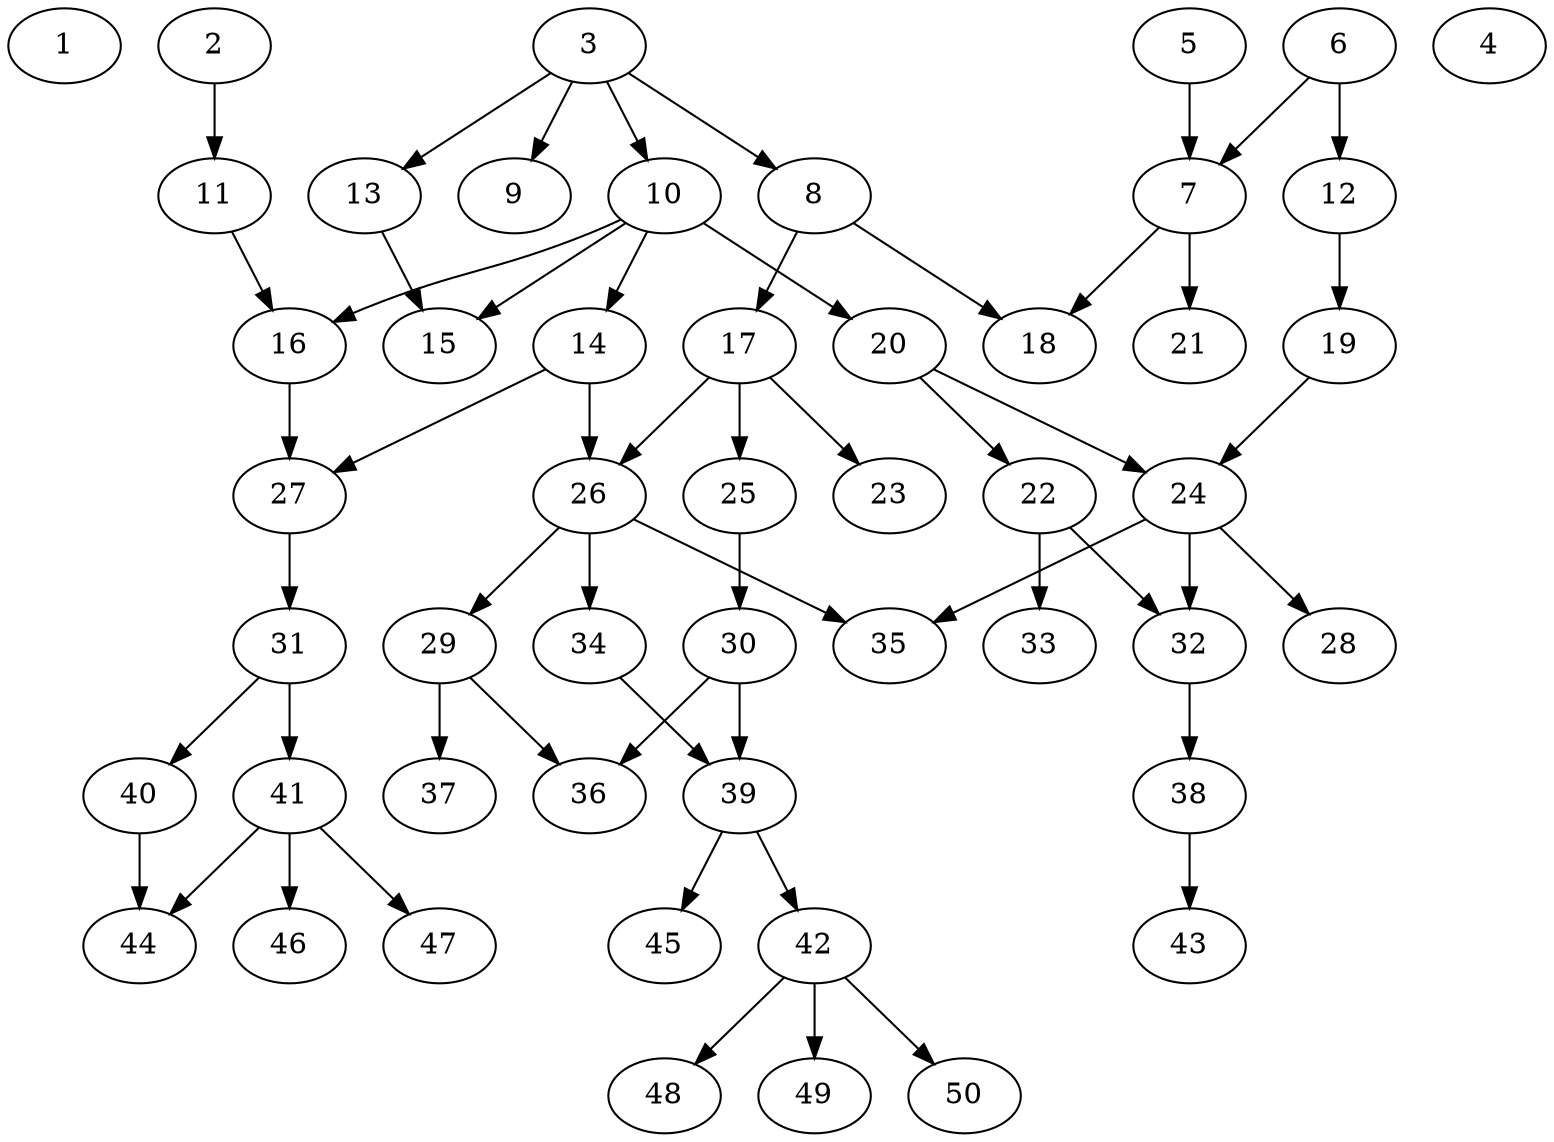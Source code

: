 // DAG automatically generated by daggen at Tue Jul 18 11:30:58 2017
// ./daggen --dot -n 50 --fat 0.5 --regular 0.8 --density 0.2 --jump 1 
digraph G {
  1 [size="28708240908", alpha="0.04"]
  2 [size="2111709802", alpha="0.16"]
  2 -> 11 [size ="33554432"]
  3 [size="19692166075", alpha="0.03"]
  3 -> 8 [size ="838860800"]
  3 -> 9 [size ="838860800"]
  3 -> 10 [size ="838860800"]
  3 -> 13 [size ="838860800"]
  4 [size="544277427252", alpha="0.15"]
  5 [size="4253032936", alpha="0.06"]
  5 -> 7 [size ="134217728"]
  6 [size="907095043984", alpha="0.02"]
  6 -> 7 [size ="838860800"]
  6 -> 12 [size ="838860800"]
  7 [size="28991029248", alpha="0.04"]
  7 -> 18 [size ="75497472"]
  7 -> 21 [size ="75497472"]
  8 [size="582655535020", alpha="0.09"]
  8 -> 17 [size ="536870912"]
  8 -> 18 [size ="536870912"]
  9 [size="125029641709", alpha="0.10"]
  10 [size="68719476736", alpha="0.04"]
  10 -> 14 [size ="134217728"]
  10 -> 15 [size ="134217728"]
  10 -> 16 [size ="134217728"]
  10 -> 20 [size ="134217728"]
  11 [size="76732305744", alpha="0.01"]
  11 -> 16 [size ="134217728"]
  12 [size="754508110357", alpha="0.03"]
  12 -> 19 [size ="679477248"]
  13 [size="1359874840", alpha="0.20"]
  13 -> 15 [size ="33554432"]
  14 [size="1071214703", alpha="0.08"]
  14 -> 26 [size ="75497472"]
  14 -> 27 [size ="75497472"]
  15 [size="549755813888", alpha="0.10"]
  16 [size="37525968158", alpha="0.09"]
  16 -> 27 [size ="33554432"]
  17 [size="30943411890", alpha="0.06"]
  17 -> 23 [size ="33554432"]
  17 -> 25 [size ="33554432"]
  17 -> 26 [size ="33554432"]
  18 [size="368293445632", alpha="0.18"]
  19 [size="231928233984", alpha="0.07"]
  19 -> 24 [size ="301989888"]
  20 [size="231928233984", alpha="0.10"]
  20 -> 22 [size ="301989888"]
  20 -> 24 [size ="301989888"]
  21 [size="199682256000", alpha="0.09"]
  22 [size="8589934592", alpha="0.16"]
  22 -> 32 [size ="33554432"]
  22 -> 33 [size ="33554432"]
  23 [size="1073741824000", alpha="0.19"]
  24 [size="1685585298", alpha="0.05"]
  24 -> 28 [size ="75497472"]
  24 -> 32 [size ="75497472"]
  24 -> 35 [size ="75497472"]
  25 [size="501910368046", alpha="0.10"]
  25 -> 30 [size ="679477248"]
  26 [size="128008194907", alpha="0.03"]
  26 -> 29 [size ="411041792"]
  26 -> 34 [size ="411041792"]
  26 -> 35 [size ="411041792"]
  27 [size="604518418544", alpha="0.07"]
  27 -> 31 [size ="838860800"]
  28 [size="8589934592", alpha="0.07"]
  29 [size="21836342769", alpha="0.01"]
  29 -> 36 [size ="838860800"]
  29 -> 37 [size ="838860800"]
  30 [size="805737252194", alpha="0.16"]
  30 -> 36 [size ="679477248"]
  30 -> 39 [size ="679477248"]
  31 [size="12648729714", alpha="0.05"]
  31 -> 40 [size ="33554432"]
  31 -> 41 [size ="33554432"]
  32 [size="134217728000", alpha="0.06"]
  32 -> 38 [size ="209715200"]
  33 [size="368293445632", alpha="0.03"]
  34 [size="551596921", alpha="0.01"]
  34 -> 39 [size ="33554432"]
  35 [size="16494358728", alpha="0.11"]
  36 [size="782757789696", alpha="0.17"]
  37 [size="514856541617", alpha="0.09"]
  38 [size="263659155757", alpha="0.09"]
  38 -> 43 [size ="209715200"]
  39 [size="266261222389", alpha="0.07"]
  39 -> 42 [size ="838860800"]
  39 -> 45 [size ="838860800"]
  40 [size="2521962476", alpha="0.17"]
  40 -> 44 [size ="134217728"]
  41 [size="96434678280", alpha="0.07"]
  41 -> 44 [size ="134217728"]
  41 -> 46 [size ="134217728"]
  41 -> 47 [size ="134217728"]
  42 [size="198047721028", alpha="0.01"]
  42 -> 48 [size ="301989888"]
  42 -> 49 [size ="301989888"]
  42 -> 50 [size ="301989888"]
  43 [size="3823405063", alpha="0.00"]
  44 [size="8589934592", alpha="0.12"]
  45 [size="6783794732", alpha="0.12"]
  46 [size="231928233984", alpha="0.09"]
  47 [size="134217728000", alpha="0.13"]
  48 [size="1073741824000", alpha="0.04"]
  49 [size="782757789696", alpha="0.07"]
  50 [size="39992271745", alpha="0.20"]
}
